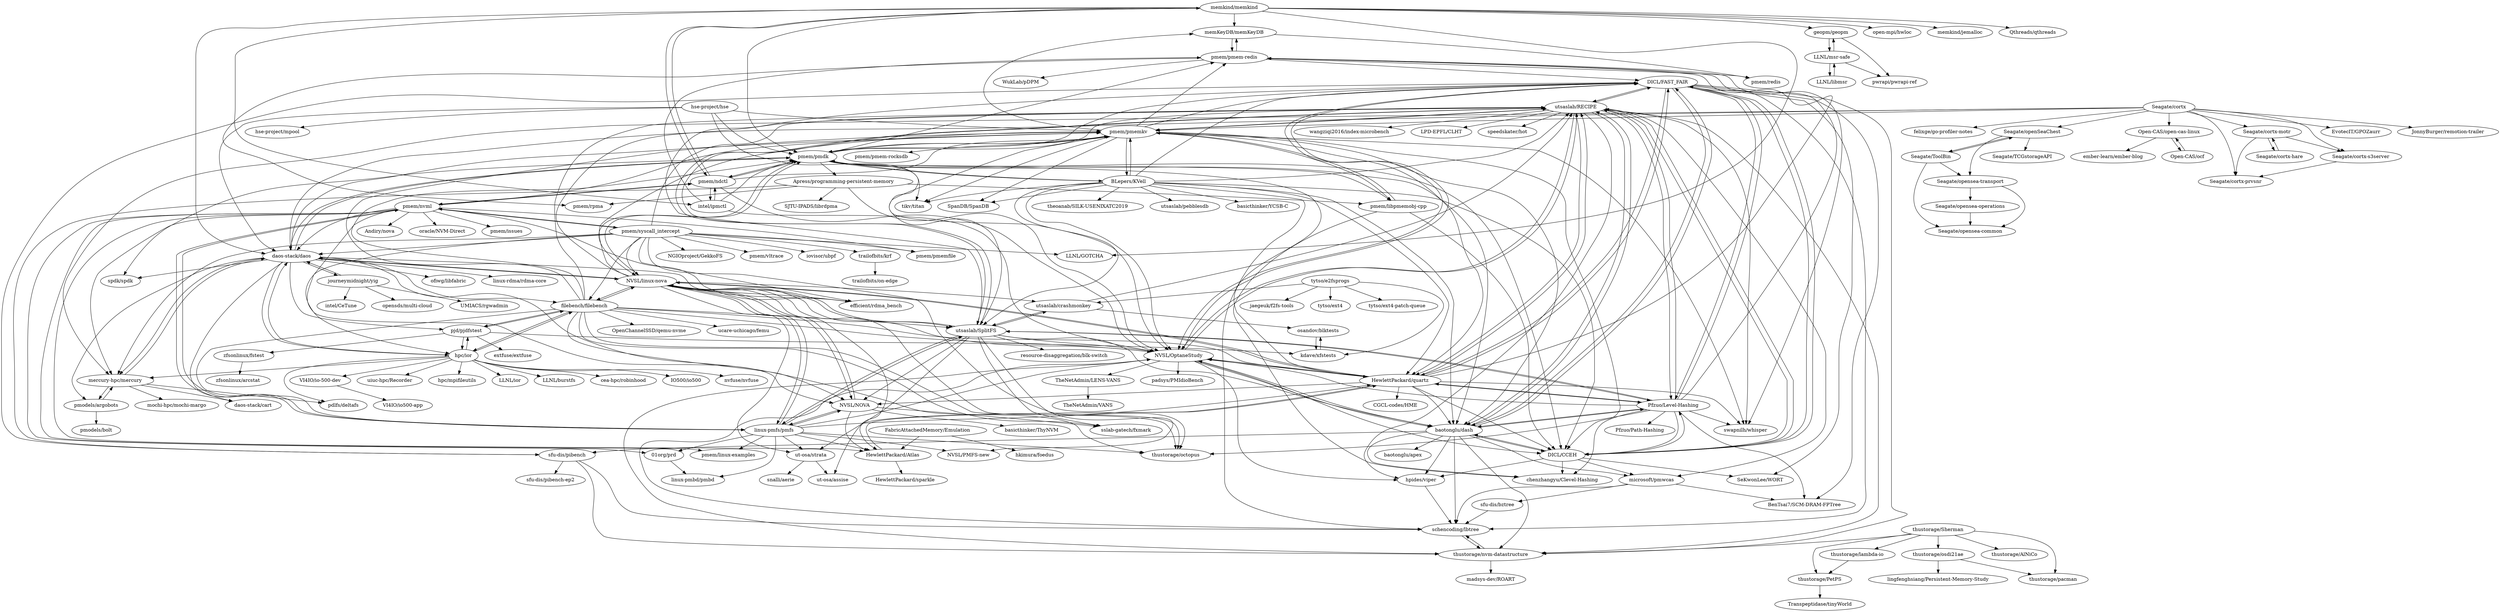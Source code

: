 digraph G {
"memkind/memkind" -> "memKeyDB/memKeyDB"
"memkind/memkind" -> "geopm/geopm"
"memkind/memkind" -> "intel/ipmctl"
"memkind/memkind" -> "pmem/pmdk"
"memkind/memkind" -> "pmem/ndctl"
"memkind/memkind" -> "open-mpi/hwloc" ["e"=1]
"memkind/memkind" -> "memkind/jemalloc"
"memkind/memkind" -> "Qthreads/qthreads"
"memkind/memkind" -> "LLNL/GOTCHA"
"memkind/memkind" -> "daos-stack/daos"
"pmem/pmdk" -> "pmem/pmemkv"
"pmem/pmdk" -> "utsaslab/RECIPE"
"pmem/pmdk" -> "daos-stack/daos"
"pmem/pmdk" -> "NVSL/OptaneStudy"
"pmem/pmdk" -> "spdk/spdk" ["e"=1]
"pmem/pmdk" -> "HewlettPackard/quartz"
"pmem/pmdk" -> "NVSL/linux-nova"
"pmem/pmdk" -> "pmem/libpmemobj-cpp"
"pmem/pmdk" -> "pmem/ndctl"
"pmem/pmdk" -> "baotonglu/dash"
"pmem/pmdk" -> "DICL/FAST_FAIR"
"pmem/pmdk" -> "pmem/pmem-redis"
"pmem/pmdk" -> "DICL/CCEH"
"pmem/pmdk" -> "Apress/programming-persistent-memory"
"pmem/pmdk" -> "BLepers/KVell"
"trailofbits/krf" -> "trailofbits/on-edge"
"filebench/filebench" -> "NVSL/linux-nova"
"filebench/filebench" -> "sslab-gatech/fxmark"
"filebench/filebench" -> "utsaslab/SplitFS"
"filebench/filebench" -> "utsaslab/RECIPE"
"filebench/filebench" -> "pjd/pjdfstest"
"filebench/filebench" -> "HewlettPackard/quartz"
"filebench/filebench" -> "hpc/ior"
"filebench/filebench" -> "NVSL/OptaneStudy"
"filebench/filebench" -> "OpenChannelSSD/qemu-nvme" ["e"=1]
"filebench/filebench" -> "pmem/pmdk"
"filebench/filebench" -> "ucare-uchicago/femu" ["e"=1]
"filebench/filebench" -> "linux-pmfs/pmfs"
"filebench/filebench" -> "NVSL/NOVA"
"filebench/filebench" -> "thustorage/octopus" ["e"=1]
"filebench/filebench" -> "pmem/pmemkv"
"pjd/pjdfstest" -> "kdave/xfstests"
"pjd/pjdfstest" -> "extfuse/extfuse"
"pjd/pjdfstest" -> "zfsonlinux/fstest"
"pjd/pjdfstest" -> "hpc/ior"
"pjd/pjdfstest" -> "filebench/filebench"
"pmem/pmemkv" -> "pmem/pmdk"
"pmem/pmemkv" -> "pmem/libpmemobj-cpp"
"pmem/pmemkv" -> "utsaslab/RECIPE"
"pmem/pmemkv" -> "DICL/FAST_FAIR"
"pmem/pmemkv" -> "tikv/titan" ["e"=1]
"pmem/pmemkv" -> "baotonglu/dash"
"pmem/pmemkv" -> "pmem/pmem-rocksdb" ["e"=1]
"pmem/pmemkv" -> "pmem/pmem-redis"
"pmem/pmemkv" -> "HewlettPackard/quartz"
"pmem/pmemkv" -> "memKeyDB/memKeyDB"
"pmem/pmemkv" -> "DICL/CCEH"
"pmem/pmemkv" -> "utsaslab/SplitFS"
"pmem/pmemkv" -> "BLepers/KVell"
"pmem/pmemkv" -> "SpanDB/SpanDB" ["e"=1]
"pmem/pmemkv" -> "swapnilh/whisper"
"osandov/blktests" -> "kdave/xfstests"
"LLNL/libmsr" -> "LLNL/msr-safe"
"LLNL/msr-safe" -> "pwrapi/pwrapi-ref"
"LLNL/msr-safe" -> "geopm/geopm"
"LLNL/msr-safe" -> "LLNL/libmsr"
"daos-stack/daos" -> "mercury-hpc/mercury"
"daos-stack/daos" -> "pmem/pmdk"
"daos-stack/daos" -> "daos-stack/cart"
"daos-stack/daos" -> "pmodels/argobots"
"daos-stack/daos" -> "spdk/spdk" ["e"=1]
"daos-stack/daos" -> "pmem/pmemkv"
"daos-stack/daos" -> "ofiwg/libfabric" ["e"=1]
"daos-stack/daos" -> "NVSL/linux-nova"
"daos-stack/daos" -> "hpc/ior"
"daos-stack/daos" -> "efficient/rdma_bench" ["e"=1]
"daos-stack/daos" -> "linux-rdma/rdma-core" ["e"=1]
"daos-stack/daos" -> "filebench/filebench"
"daos-stack/daos" -> "pjd/pjdfstest"
"daos-stack/daos" -> "thustorage/octopus" ["e"=1]
"daos-stack/daos" -> "journeymidnight/yig"
"pmem/syscall_intercept" -> "pmem/nvml"
"pmem/syscall_intercept" -> "hpc/ior"
"pmem/syscall_intercept" -> "utsaslab/RECIPE"
"pmem/syscall_intercept" -> "filebench/filebench"
"pmem/syscall_intercept" -> "NGIOproject/GekkoFS"
"pmem/syscall_intercept" -> "thustorage/octopus" ["e"=1]
"pmem/syscall_intercept" -> "NVSL/linux-nova"
"pmem/syscall_intercept" -> "mercury-hpc/mercury"
"pmem/syscall_intercept" -> "daos-stack/daos"
"pmem/syscall_intercept" -> "efficient/rdma_bench" ["e"=1]
"pmem/syscall_intercept" -> "pmem/pmemfile"
"pmem/syscall_intercept" -> "trailofbits/krf"
"pmem/syscall_intercept" -> "pmem/vltrace"
"pmem/syscall_intercept" -> "iovisor/ubpf" ["e"=1]
"pmem/syscall_intercept" -> "LLNL/GOTCHA"
"tytso/e2fsprogs" -> "tytso/ext4"
"tytso/e2fsprogs" -> "tytso/ext4-patch-queue"
"tytso/e2fsprogs" -> "utsaslab/crashmonkey"
"tytso/e2fsprogs" -> "kdave/xfstests"
"tytso/e2fsprogs" -> "jaegeuk/f2fs-tools"
"NVSL/linux-nova" -> "linux-pmfs/pmfs"
"NVSL/linux-nova" -> "NVSL/NOVA"
"NVSL/linux-nova" -> "NVSL/OptaneStudy"
"NVSL/linux-nova" -> "ut-osa/strata"
"NVSL/linux-nova" -> "utsaslab/SplitFS"
"NVSL/linux-nova" -> "utsaslab/RECIPE"
"NVSL/linux-nova" -> "thustorage/octopus" ["e"=1]
"NVSL/linux-nova" -> "HewlettPackard/quartz"
"NVSL/linux-nova" -> "filebench/filebench"
"NVSL/linux-nova" -> "pmem/pmdk"
"NVSL/linux-nova" -> "pmem/pmemkv"
"NVSL/linux-nova" -> "utsaslab/crashmonkey"
"NVSL/linux-nova" -> "efficient/rdma_bench" ["e"=1]
"NVSL/linux-nova" -> "daos-stack/daos"
"NVSL/linux-nova" -> "ut-osa/assise"
"BLepers/KVell" -> "NVSL/OptaneStudy"
"BLepers/KVell" -> "utsaslab/RECIPE"
"BLepers/KVell" -> "baotonglu/dash"
"BLepers/KVell" -> "SpanDB/SpanDB" ["e"=1]
"BLepers/KVell" -> "utsaslab/pebblesdb" ["e"=1]
"BLepers/KVell" -> "pmem/pmemkv"
"BLepers/KVell" -> "utsaslab/SplitFS"
"BLepers/KVell" -> "tikv/titan" ["e"=1]
"BLepers/KVell" -> "basicthinker/YCSB-C" ["e"=1]
"BLepers/KVell" -> "DICL/CCEH"
"BLepers/KVell" -> "pmem/pmdk"
"BLepers/KVell" -> "schencoding/lbtree"
"BLepers/KVell" -> "DICL/FAST_FAIR"
"BLepers/KVell" -> "theoanab/SILK-USENIXATC2019" ["e"=1]
"BLepers/KVell" -> "HewlettPackard/quartz"
"thustorage/Sherman" -> "thustorage/osdi21ae"
"thustorage/Sherman" -> "thustorage/pacman"
"thustorage/Sherman" -> "thustorage/PetPS"
"thustorage/Sherman" -> "thustorage/lambda-io"
"thustorage/Sherman" -> "thustorage/AlNiCo"
"thustorage/Sherman" -> "thustorage/nvm-datastructure"
"thustorage/lambda-io" -> "thustorage/PetPS"
"HewlettPackard/quartz" -> "DICL/FAST_FAIR"
"HewlettPackard/quartz" -> "Pfzuo/Level-Hashing"
"HewlettPackard/quartz" -> "HewlettPackard/Atlas"
"HewlettPackard/quartz" -> "NVSL/OptaneStudy"
"HewlettPackard/quartz" -> "utsaslab/RECIPE"
"HewlettPackard/quartz" -> "DICL/CCEH"
"HewlettPackard/quartz" -> "swapnilh/whisper"
"HewlettPackard/quartz" -> "CGCL-codes/HME"
"HewlettPackard/quartz" -> "NVSL/NOVA"
"HewlettPackard/quartz" -> "baotonglu/dash"
"HewlettPackard/quartz" -> "pmem/pmem-redis"
"HewlettPackard/quartz" -> "NVSL/linux-nova"
"Pfzuo/Level-Hashing" -> "DICL/CCEH"
"Pfzuo/Level-Hashing" -> "HewlettPackard/quartz"
"Pfzuo/Level-Hashing" -> "Pfzuo/Path-Hashing"
"Pfzuo/Level-Hashing" -> "DICL/FAST_FAIR"
"Pfzuo/Level-Hashing" -> "baotonglu/dash"
"Pfzuo/Level-Hashing" -> "chenzhangyu/Clevel-Hashing"
"Pfzuo/Level-Hashing" -> "utsaslab/RECIPE"
"Pfzuo/Level-Hashing" -> "NVSL/OptaneStudy"
"Pfzuo/Level-Hashing" -> "swapnilh/whisper"
"Pfzuo/Level-Hashing" -> "utsaslab/SplitFS"
"Pfzuo/Level-Hashing" -> "thustorage/octopus" ["e"=1]
"Pfzuo/Level-Hashing" -> "BenTsai7/SCM-DRAM-FPTree"
"Pfzuo/Level-Hashing" -> "pmem/pmem-redis"
"Open-CAS/ocf" -> "Open-CAS/open-cas-linux"
"Open-CAS/open-cas-linux" -> "Open-CAS/ocf"
"Open-CAS/open-cas-linux" -> "ember-learn/ember-blog"
"utsaslab/RECIPE" -> "DICL/FAST_FAIR"
"utsaslab/RECIPE" -> "utsaslab/SplitFS"
"utsaslab/RECIPE" -> "hpides/viper"
"utsaslab/RECIPE" -> "baotonglu/dash"
"utsaslab/RECIPE" -> "NVSL/OptaneStudy"
"utsaslab/RECIPE" -> "DICL/CCEH"
"utsaslab/RECIPE" -> "thustorage/nvm-datastructure"
"utsaslab/RECIPE" -> "pmem/pmemkv"
"utsaslab/RECIPE" -> "Pfzuo/Level-Hashing"
"utsaslab/RECIPE" -> "microsoft/pmwcas"
"utsaslab/RECIPE" -> "wangziqi2016/index-microbench" ["e"=1]
"utsaslab/RECIPE" -> "LPD-EPFL/CLHT" ["e"=1]
"utsaslab/RECIPE" -> "swapnilh/whisper"
"utsaslab/RECIPE" -> "speedskater/hot" ["e"=1]
"utsaslab/RECIPE" -> "HewlettPackard/quartz"
"DICL/CCEH" -> "baotonglu/dash"
"DICL/CCEH" -> "DICL/FAST_FAIR"
"DICL/CCEH" -> "Pfzuo/Level-Hashing"
"DICL/CCEH" -> "hpides/viper"
"DICL/CCEH" -> "microsoft/pmwcas"
"DICL/CCEH" -> "chenzhangyu/Clevel-Hashing"
"DICL/CCEH" -> "utsaslab/RECIPE"
"DICL/CCEH" -> "SeKwonLee/WORT"
"hpc/ior" -> "uiuc-hpc/Recorder"
"hpc/ior" -> "hpc/mpifileutils" ["e"=1]
"hpc/ior" -> "VI4IO/io-500-dev"
"hpc/ior" -> "LLNL/ior"
"hpc/ior" -> "mercury-hpc/mercury"
"hpc/ior" -> "pjd/pjdfstest"
"hpc/ior" -> "filebench/filebench"
"hpc/ior" -> "daos-stack/daos"
"hpc/ior" -> "LLNL/burstfs"
"hpc/ior" -> "cea-hpc/robinhood" ["e"=1]
"hpc/ior" -> "pdlfs/deltafs"
"hpc/ior" -> "IO500/io500"
"hpc/ior" -> "nvfuse/nvfuse" ["e"=1]
"Seagate/cortx" -> "Seagate/cortx-motr"
"Seagate/cortx" -> "Seagate/cortx-s3server"
"Seagate/cortx" -> "daos-stack/daos"
"Seagate/cortx" -> "EvotecIT/GPOZaurr" ["e"=1]
"Seagate/cortx" -> "Seagate/cortx-prvsnr"
"Seagate/cortx" -> "JonnyBurger/remotion-trailer" ["e"=1]
"Seagate/cortx" -> "felixge/go-profiler-notes" ["e"=1]
"Seagate/cortx" -> "pmem/pmemkv"
"Seagate/cortx" -> "mercury-hpc/mercury"
"Seagate/cortx" -> "Seagate/openSeaChest"
"Seagate/cortx" -> "Open-CAS/open-cas-linux"
"Seagate/ToolBin" -> "Seagate/openSeaChest"
"Seagate/ToolBin" -> "Seagate/opensea-common"
"Seagate/ToolBin" -> "Seagate/opensea-transport"
"journeymidnight/yig" -> "daos-stack/daos"
"journeymidnight/yig" -> "UMIACS/rgwadmin" ["e"=1]
"journeymidnight/yig" -> "intel/CeTune"
"journeymidnight/yig" -> "opensds/multi-cloud" ["e"=1]
"pmodels/argobots" -> "mercury-hpc/mercury"
"pmodels/argobots" -> "pmodels/bolt"
"DICL/FAST_FAIR" -> "utsaslab/RECIPE"
"DICL/FAST_FAIR" -> "thustorage/nvm-datastructure"
"DICL/FAST_FAIR" -> "DICL/CCEH"
"DICL/FAST_FAIR" -> "schencoding/lbtree"
"DICL/FAST_FAIR" -> "HewlettPackard/quartz"
"DICL/FAST_FAIR" -> "SeKwonLee/WORT"
"DICL/FAST_FAIR" -> "sfu-dis/pibench"
"DICL/FAST_FAIR" -> "baotonglu/dash"
"DICL/FAST_FAIR" -> "Pfzuo/Level-Hashing"
"DICL/FAST_FAIR" -> "NVSL/OptaneStudy"
"DICL/FAST_FAIR" -> "BenTsai7/SCM-DRAM-FPTree"
"pmem/nvml" -> "linux-pmfs/pmfs"
"pmem/nvml" -> "pmem/linux-examples"
"pmem/nvml" -> "NVSL/NOVA"
"pmem/nvml" -> "Andiry/nova"
"pmem/nvml" -> "pmem/ndctl"
"pmem/nvml" -> "HewlettPackard/Atlas"
"pmem/nvml" -> "efficient/rdma_bench" ["e"=1]
"pmem/nvml" -> "pmem/pmemkv"
"pmem/nvml" -> "01org/prd"
"pmem/nvml" -> "pmem/syscall_intercept"
"pmem/nvml" -> "mercury-hpc/mercury"
"pmem/nvml" -> "oracle/NVM-Direct"
"pmem/nvml" -> "pmem/issues"
"pmem/nvml" -> "pmem/pmemfile"
"pmem/nvml" -> "daos-stack/daos"
"Seagate/openSeaChest" -> "Seagate/ToolBin"
"Seagate/openSeaChest" -> "Seagate/opensea-transport"
"Seagate/openSeaChest" -> "Seagate/TCGstorageAPI"
"mercury-hpc/mercury" -> "pmodels/argobots"
"mercury-hpc/mercury" -> "daos-stack/cart"
"mercury-hpc/mercury" -> "mochi-hpc/mochi-margo"
"mercury-hpc/mercury" -> "pdlfs/deltafs"
"mercury-hpc/mercury" -> "daos-stack/daos"
"intel/ipmctl" -> "pmem/ndctl"
"intel/ipmctl" -> "NVSL/OptaneStudy"
"intel/ipmctl" -> "pmem/pmem-redis"
"intel/ipmctl" -> "pmem/pmdk"
"pmem/ndctl" -> "intel/ipmctl"
"pmem/ndctl" -> "pmem/pmdk"
"pmem/ndctl" -> "pmem/pmemkv"
"pmem/ndctl" -> "NVSL/OptaneStudy"
"pmem/ndctl" -> "memkind/memkind"
"pmem/ndctl" -> "pmem/nvml"
"NVSL/NOVA" -> "linux-pmfs/pmfs"
"NVSL/NOVA" -> "sslab-gatech/fxmark"
"NVSL/NOVA" -> "basicthinker/ThyNVM"
"NVSL/NOVA" -> "NVSL/linux-nova"
"NVSL/NOVA" -> "HewlettPackard/Atlas"
"NVSL/OptaneStudy" -> "schencoding/lbtree"
"NVSL/OptaneStudy" -> "hpides/viper"
"NVSL/OptaneStudy" -> "baotonglu/dash"
"NVSL/OptaneStudy" -> "padsys/PMIdioBench"
"NVSL/OptaneStudy" -> "DICL/FAST_FAIR"
"NVSL/OptaneStudy" -> "utsaslab/RECIPE"
"NVSL/OptaneStudy" -> "thustorage/nvm-datastructure"
"NVSL/OptaneStudy" -> "TheNetAdmin/LENS-VANS"
"NVSL/OptaneStudy" -> "HewlettPackard/quartz"
"NVSL/OptaneStudy" -> "DICL/CCEH"
"baotonglu/dash" -> "DICL/CCEH"
"baotonglu/dash" -> "schencoding/lbtree"
"baotonglu/dash" -> "utsaslab/RECIPE"
"baotonglu/dash" -> "NVSL/OptaneStudy"
"baotonglu/dash" -> "DICL/FAST_FAIR"
"baotonglu/dash" -> "thustorage/nvm-datastructure"
"baotonglu/dash" -> "Pfzuo/Level-Hashing"
"baotonglu/dash" -> "baotonglu/apex" ["e"=1]
"baotonglu/dash" -> "sfu-dis/pibench"
"baotonglu/dash" -> "chenzhangyu/Clevel-Hashing"
"baotonglu/dash" -> "hpides/viper"
"baotonglu/dash" -> "microsoft/pmwcas"
"linux-pmfs/pmfs" -> "NVSL/NOVA"
"linux-pmfs/pmfs" -> "NVSL/linux-nova"
"linux-pmfs/pmfs" -> "01org/prd"
"linux-pmfs/pmfs" -> "NVSL/PMFS-new"
"linux-pmfs/pmfs" -> "pmem/nvml"
"linux-pmfs/pmfs" -> "utsaslab/SplitFS"
"linux-pmfs/pmfs" -> "pmem/linux-examples"
"linux-pmfs/pmfs" -> "ut-osa/strata"
"linux-pmfs/pmfs" -> "linux-pmbd/pmbd"
"linux-pmfs/pmfs" -> "NVSL/OptaneStudy"
"linux-pmfs/pmfs" -> "thustorage/octopus" ["e"=1]
"linux-pmfs/pmfs" -> "HewlettPackard/Atlas"
"linux-pmfs/pmfs" -> "HewlettPackard/quartz"
"utsaslab/SplitFS" -> "utsaslab/RECIPE"
"utsaslab/SplitFS" -> "ut-osa/strata"
"utsaslab/SplitFS" -> "utsaslab/crashmonkey"
"utsaslab/SplitFS" -> "NVSL/OptaneStudy"
"utsaslab/SplitFS" -> "linux-pmfs/pmfs"
"utsaslab/SplitFS" -> "DICL/FAST_FAIR"
"utsaslab/SplitFS" -> "NVSL/NOVA"
"utsaslab/SplitFS" -> "sslab-gatech/fxmark"
"utsaslab/SplitFS" -> "baotonglu/dash"
"utsaslab/SplitFS" -> "NVSL/linux-nova"
"utsaslab/SplitFS" -> "NVSL/PMFS-new"
"utsaslab/SplitFS" -> "resource-disaggregation/blk-switch"
"utsaslab/SplitFS" -> "Pfzuo/Level-Hashing"
"HewlettPackard/Atlas" -> "HewlettPackard/quartz"
"HewlettPackard/Atlas" -> "HewlettPackard/sparkle"
"memKeyDB/memKeyDB" -> "pmem/pmem-redis"
"memKeyDB/memKeyDB" -> "pmem/redis"
"pmem/pmem-redis" -> "memKeyDB/memKeyDB"
"pmem/pmem-redis" -> "pmem/redis"
"pmem/pmem-redis" -> "swapnilh/whisper"
"pmem/pmem-redis" -> "WukLab/pDPM" ["e"=1]
"pmem/pmem-redis" -> "DICL/FAST_FAIR"
"pmem/pmem-redis" -> "pmem/rpma" ["e"=1]
"pmem/libpmemobj-cpp" -> "pmem/pmemkv"
"pmem/libpmemobj-cpp" -> "chenzhangyu/Clevel-Hashing"
"pmem/libpmemobj-cpp" -> "DICL/CCEH"
"FabricAttachedMemory/Emulation" -> "hkimura/foedus"
"FabricAttachedMemory/Emulation" -> "HewlettPackard/Atlas"
"ut-osa/strata" -> "ut-osa/assise"
"ut-osa/strata" -> "snalli/aerie"
"hse-project/hse" -> "hse-project/mpool"
"hse-project/hse" -> "pmem/pmemkv"
"hse-project/hse" -> "pmem/pmdk"
"hse-project/hse" -> "daos-stack/daos"
"hse-project/hse" -> "tikv/titan" ["e"=1]
"sfu-dis/pibench" -> "sfu-dis/pibench-ep2"
"sfu-dis/pibench" -> "schencoding/lbtree"
"sfu-dis/pibench" -> "thustorage/nvm-datastructure"
"Seagate/cortx-s3server" -> "Seagate/cortx-prvsnr"
"Apress/programming-persistent-memory" -> "NVSL/OptaneStudy"
"Apress/programming-persistent-memory" -> "sfu-dis/pibench"
"Apress/programming-persistent-memory" -> "pmem/libpmemobj-cpp"
"Apress/programming-persistent-memory" -> "pmem/rpma" ["e"=1]
"Apress/programming-persistent-memory" -> "SJTU-IPADS/librdpma"
"TheNetAdmin/LENS-VANS" -> "TheNetAdmin/VANS"
"thustorage/nvm-datastructure" -> "schencoding/lbtree"
"thustorage/nvm-datastructure" -> "madsys-dev/ROART"
"hpides/viper" -> "schencoding/lbtree"
"zfsonlinux/fstest" -> "zfsonlinux/arcstat" ["e"=1]
"thustorage/PetPS" -> "Transpeptidase/tinyWorld"
"thustorage/osdi21ae" -> "thustorage/pacman"
"thustorage/osdi21ae" -> "lingfenghsiang/Persistent-Memory-Study"
"utsaslab/crashmonkey" -> "utsaslab/SplitFS"
"utsaslab/crashmonkey" -> "osandov/blktests"
"utsaslab/crashmonkey" -> "utsaslab/RECIPE"
"Seagate/cortx-motr" -> "Seagate/cortx-hare"
"Seagate/cortx-motr" -> "Seagate/cortx-prvsnr"
"Seagate/cortx-motr" -> "Seagate/cortx-s3server"
"sfu-dis/bztree" -> "schencoding/lbtree"
"VI4IO/io-500-dev" -> "VI4IO/io500-app"
"schencoding/lbtree" -> "thustorage/nvm-datastructure"
"microsoft/pmwcas" -> "schencoding/lbtree"
"microsoft/pmwcas" -> "sfu-dis/bztree"
"microsoft/pmwcas" -> "BenTsai7/SCM-DRAM-FPTree"
"kdave/xfstests" -> "osandov/blktests"
"01org/prd" -> "linux-pmbd/pmbd"
"geopm/geopm" -> "LLNL/msr-safe"
"geopm/geopm" -> "pwrapi/pwrapi-ref"
"Seagate/cortx-hare" -> "Seagate/cortx-motr"
"Seagate/opensea-transport" -> "Seagate/opensea-common"
"Seagate/opensea-transport" -> "Seagate/opensea-operations"
"Seagate/opensea-operations" -> "Seagate/opensea-common"
"memkind/memkind" ["l"="-11.015,3.562"]
"memKeyDB/memKeyDB" ["l"="-11.048,3.583"]
"geopm/geopm" ["l"="-10.967,3.615"]
"intel/ipmctl" ["l"="-11.045,3.566"]
"pmem/pmdk" ["l"="-11.072,3.548"]
"pmem/ndctl" ["l"="-11.048,3.54"]
"open-mpi/hwloc" ["l"="28.014,35.255"]
"memkind/jemalloc" ["l"="-10.997,3.582"]
"Qthreads/qthreads" ["l"="-10.97,3.579"]
"LLNL/GOTCHA" ["l"="-11.006,3.531"]
"daos-stack/daos" ["l"="-11.058,3.483"]
"pmem/pmemkv" ["l"="-11.084,3.536"]
"utsaslab/RECIPE" ["l"="-11.116,3.552"]
"NVSL/OptaneStudy" ["l"="-11.098,3.568"]
"spdk/spdk" ["l"="-17.366,-9.052"]
"HewlettPackard/quartz" ["l"="-11.109,3.539"]
"NVSL/linux-nova" ["l"="-11.105,3.519"]
"pmem/libpmemobj-cpp" ["l"="-11.088,3.583"]
"baotonglu/dash" ["l"="-11.121,3.575"]
"DICL/FAST_FAIR" ["l"="-11.112,3.568"]
"pmem/pmem-redis" ["l"="-11.072,3.575"]
"DICL/CCEH" ["l"="-11.109,3.579"]
"Apress/programming-persistent-memory" ["l"="-11.084,3.606"]
"BLepers/KVell" ["l"="-11.1,3.555"]
"trailofbits/krf" ["l"="-10.971,3.436"]
"trailofbits/on-edge" ["l"="-10.949,3.403"]
"filebench/filebench" ["l"="-11.096,3.501"]
"sslab-gatech/fxmark" ["l"="-11.14,3.507"]
"utsaslab/SplitFS" ["l"="-11.132,3.536"]
"pjd/pjdfstest" ["l"="-11.114,3.447"]
"hpc/ior" ["l"="-11.062,3.443"]
"OpenChannelSSD/qemu-nvme" ["l"="-17.247,-9.382"]
"ucare-uchicago/femu" ["l"="-17.241,-9.414"]
"linux-pmfs/pmfs" ["l"="-11.124,3.512"]
"NVSL/NOVA" ["l"="-11.12,3.497"]
"thustorage/octopus" ["l"="28.154,35.202"]
"kdave/xfstests" ["l"="-11.195,3.475"]
"extfuse/extfuse" ["l"="-11.137,3.395"]
"zfsonlinux/fstest" ["l"="-11.14,3.421"]
"tikv/titan" ["l"="-11.001,5.072"]
"pmem/pmem-rocksdb" ["l"="-10.991,5.055"]
"SpanDB/SpanDB" ["l"="-11.005,5.044"]
"swapnilh/whisper" ["l"="-11.088,3.563"]
"osandov/blktests" ["l"="-11.203,3.497"]
"LLNL/libmsr" ["l"="-10.935,3.658"]
"LLNL/msr-safe" ["l"="-10.95,3.64"]
"pwrapi/pwrapi-ref" ["l"="-10.945,3.623"]
"mercury-hpc/mercury" ["l"="-11.025,3.467"]
"daos-stack/cart" ["l"="-11.038,3.453"]
"pmodels/argobots" ["l"="-11.014,3.448"]
"ofiwg/libfabric" ["l"="28.054,35.247"]
"efficient/rdma_bench" ["l"="28.145,35.214"]
"linux-rdma/rdma-core" ["l"="28.088,35.248"]
"journeymidnight/yig" ["l"="-11.076,3.419"]
"pmem/syscall_intercept" ["l"="-11.04,3.497"]
"pmem/nvml" ["l"="-11.078,3.493"]
"NGIOproject/GekkoFS" ["l"="-11.01,3.509"]
"pmem/pmemfile" ["l"="-11.04,3.477"]
"pmem/vltrace" ["l"="-10.998,3.495"]
"iovisor/ubpf" ["l"="-11.579,1.675"]
"tytso/e2fsprogs" ["l"="-11.235,3.5"]
"tytso/ext4" ["l"="-11.255,3.483"]
"tytso/ext4-patch-queue" ["l"="-11.262,3.496"]
"utsaslab/crashmonkey" ["l"="-11.172,3.527"]
"jaegeuk/f2fs-tools" ["l"="-11.263,3.513"]
"ut-osa/strata" ["l"="-11.152,3.519"]
"ut-osa/assise" ["l"="-11.159,3.503"]
"utsaslab/pebblesdb" ["l"="-11.045,4.999"]
"basicthinker/YCSB-C" ["l"="-11.018,4.984"]
"schencoding/lbtree" ["l"="-11.117,3.595"]
"theoanab/SILK-USENIXATC2019" ["l"="-11.081,4.986"]
"thustorage/Sherman" ["l"="-11.134,3.686"]
"thustorage/osdi21ae" ["l"="-11.13,3.723"]
"thustorage/pacman" ["l"="-11.122,3.707"]
"thustorage/PetPS" ["l"="-11.147,3.711"]
"thustorage/lambda-io" ["l"="-11.16,3.703"]
"thustorage/AlNiCo" ["l"="-11.153,3.687"]
"thustorage/nvm-datastructure" ["l"="-11.112,3.607"]
"Pfzuo/Level-Hashing" ["l"="-11.132,3.563"]
"HewlettPackard/Atlas" ["l"="-11.137,3.491"]
"CGCL-codes/HME" ["l"="-11.068,3.52"]
"Pfzuo/Path-Hashing" ["l"="-11.172,3.582"]
"chenzhangyu/Clevel-Hashing" ["l"="-11.136,3.584"]
"BenTsai7/SCM-DRAM-FPTree" ["l"="-11.151,3.578"]
"Open-CAS/ocf" ["l"="-10.883,3.425"]
"Open-CAS/open-cas-linux" ["l"="-10.903,3.449"]
"ember-learn/ember-blog" ["l"="-10.871,3.449"]
"hpides/viper" ["l"="-11.126,3.591"]
"microsoft/pmwcas" ["l"="-11.143,3.596"]
"wangziqi2016/index-microbench" ["l"="-10.906,4.904"]
"LPD-EPFL/CLHT" ["l"="-10.759,4.731"]
"speedskater/hot" ["l"="-10.879,4.888"]
"SeKwonLee/WORT" ["l"="-11.128,3.604"]
"uiuc-hpc/Recorder" ["l"="-11.053,3.407"]
"hpc/mpifileutils" ["l"="21.644,33.708"]
"VI4IO/io-500-dev" ["l"="-11.048,3.385"]
"LLNL/ior" ["l"="-11.069,3.393"]
"LLNL/burstfs" ["l"="-11.046,3.42"]
"cea-hpc/robinhood" ["l"="21.702,33.703"]
"pdlfs/deltafs" ["l"="-11.025,3.428"]
"IO500/io500" ["l"="-11.033,3.403"]
"nvfuse/nvfuse" ["l"="-17.197,-9.254"]
"Seagate/cortx" ["l"="-10.967,3.491"]
"Seagate/cortx-motr" ["l"="-10.927,3.489"]
"Seagate/cortx-s3server" ["l"="-10.939,3.503"]
"EvotecIT/GPOZaurr" ["l"="-19.294,-22.69"]
"Seagate/cortx-prvsnr" ["l"="-10.942,3.485"]
"JonnyBurger/remotion-trailer" ["l"="26.131,-25.626"]
"felixge/go-profiler-notes" ["l"="-13.627,1.612"]
"Seagate/openSeaChest" ["l"="-10.883,3.513"]
"Seagate/ToolBin" ["l"="-10.855,3.517"]
"Seagate/opensea-common" ["l"="-10.839,3.529"]
"Seagate/opensea-transport" ["l"="-10.855,3.535"]
"UMIACS/rgwadmin" ["l"="-12.179,-0.769"]
"intel/CeTune" ["l"="-11.089,3.381"]
"opensds/multi-cloud" ["l"="22.531,27.475"]
"pmodels/bolt" ["l"="-10.998,3.42"]
"sfu-dis/pibench" ["l"="-11.117,3.616"]
"pmem/linux-examples" ["l"="-11.113,3.479"]
"Andiry/nova" ["l"="-11.086,3.449"]
"01org/prd" ["l"="-11.125,3.48"]
"oracle/NVM-Direct" ["l"="-11.065,3.464"]
"pmem/issues" ["l"="-11.104,3.465"]
"Seagate/TCGstorageAPI" ["l"="-10.863,3.497"]
"mochi-hpc/mochi-margo" ["l"="-10.997,3.459"]
"basicthinker/ThyNVM" ["l"="-11.144,3.464"]
"padsys/PMIdioBench" ["l"="-11.096,3.616"]
"TheNetAdmin/LENS-VANS" ["l"="-11.072,3.622"]
"baotonglu/apex" ["l"="-10.795,4.823"]
"NVSL/PMFS-new" ["l"="-11.152,3.533"]
"linux-pmbd/pmbd" ["l"="-11.151,3.481"]
"resource-disaggregation/blk-switch" ["l"="-11.177,3.554"]
"HewlettPackard/sparkle" ["l"="-11.168,3.467"]
"pmem/redis" ["l"="-11.042,3.608"]
"WukLab/pDPM" ["l"="28.175,35.142"]
"pmem/rpma" ["l"="28.09,35.194"]
"FabricAttachedMemory/Emulation" ["l"="-11.184,3.443"]
"hkimura/foedus" ["l"="-11.207,3.421"]
"snalli/aerie" ["l"="-11.18,3.511"]
"hse-project/hse" ["l"="-11.086,3.469"]
"hse-project/mpool" ["l"="-11.102,3.428"]
"sfu-dis/pibench-ep2" ["l"="-11.129,3.646"]
"SJTU-IPADS/librdpma" ["l"="-11.078,3.64"]
"TheNetAdmin/VANS" ["l"="-11.058,3.648"]
"madsys-dev/ROART" ["l"="-11.112,3.639"]
"zfsonlinux/arcstat" ["l"="-13.532,18.505"]
"Transpeptidase/tinyWorld" ["l"="-11.157,3.728"]
"lingfenghsiang/Persistent-Memory-Study" ["l"="-11.13,3.747"]
"Seagate/cortx-hare" ["l"="-10.908,3.487"]
"sfu-dis/bztree" ["l"="-11.151,3.622"]
"VI4IO/io500-app" ["l"="-11.044,3.359"]
"Seagate/opensea-operations" ["l"="-10.836,3.546"]
}